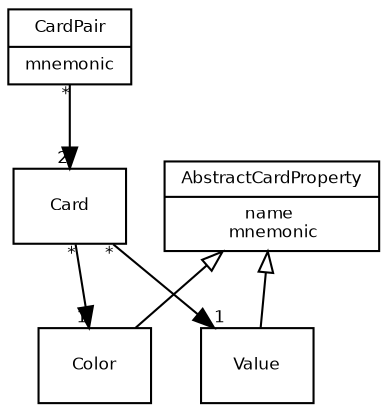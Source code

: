 // How to generate the SVG file:
// dot -Tsvg -odoc/domain_model/speedcards-mnemonics-domain-model.svg doc/domain_model/speedcards-mnemonics-domain-model.dot
digraph SpeedcardsMnemonicsDomainModel {

  //
  // Layout basics
  //

  fontname = "Bitstream Vera Sans, Arial"
  fontsize = 8

  node [
    fontname = "Bitstream Vera Sans, Arial"
    fontsize = 8
    shape = "record"
  ]

  edge [
    fontname = "Bitstream Vera Sans, Arial"
    fontsize = 8
  ]


  //
  // Entities
  //

   Color                [label = "Color"]
   Value                [label = "Value"]
   Card                 [label = "Card"]
   CardPair             [label = "{CardPair | mnemonic}"]
   AbstractCardProperty [label = "{AbstractCardProperty | name \n mnemonic}"]


  //
  // Relations without labels
  //

  edge [
    label = ""
    arrowtail = ""
    dir = ""
  ]

  Card     -> Color [taillabel="*"    headlabel="1"]
  Card     -> Value [taillabel="*"    headlabel="1"]
  CardPair -> Card  [taillabel="*"    headlabel="2"]


  //
  // Relations with labels
  //

  edge [
    arrowtail = ""
    dir = ""
  ]


  //
  // Inheritance
  //

  edge [
    taillabel = ""
    headlabel = ""
    arrowtail = "empty"
    dir = "back"
    label = ""
  ]

  AbstractCardProperty -> Color
  AbstractCardProperty -> Value


  //
  // Notes
  //

  node [
    fontname = "Bitstream Vera Sans, Arial"
    fontsize = 8
    shape = "note"
    style = filled
    color = lightgrey
 ]

  edge [
    style = dashed
    arrowtail = "none"
    arrowhead = "none"
    label = ""
    color = grey
  ]



  //
  // Invisible edges to improve the layout
  //

  edge [
    style = invis
    label = ""
  ]


  //
  // Questions
  //

  node [
    fontname = "Bitstream Vera Sans, Arial"
    fontsize = 8
    shape = ellipse
    style = filled
    color = orange
  ]

  edge [
    style = dashed
    arrowtail = "none"
    arrowhead = "none"
    label = ""
    color = orange
  ]

}